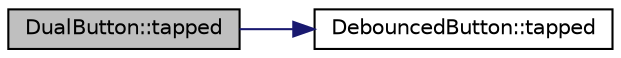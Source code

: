 digraph "DualButton::tapped"
{
  edge [fontname="Helvetica",fontsize="10",labelfontname="Helvetica",labelfontsize="10"];
  node [fontname="Helvetica",fontsize="10",shape=record];
  rankdir="LR";
  Node21 [label="DualButton::tapped",height=0.2,width=0.4,color="black", fillcolor="grey75", style="filled", fontcolor="black"];
  Node21 -> Node22 [color="midnightblue",fontsize="10",style="solid",fontname="Helvetica"];
  Node22 [label="DebouncedButton::tapped",height=0.2,width=0.4,color="black", fillcolor="white", style="filled",URL="$classDebouncedButton.html#aca38673648fd0e0de07f5486762960b3"];
}

